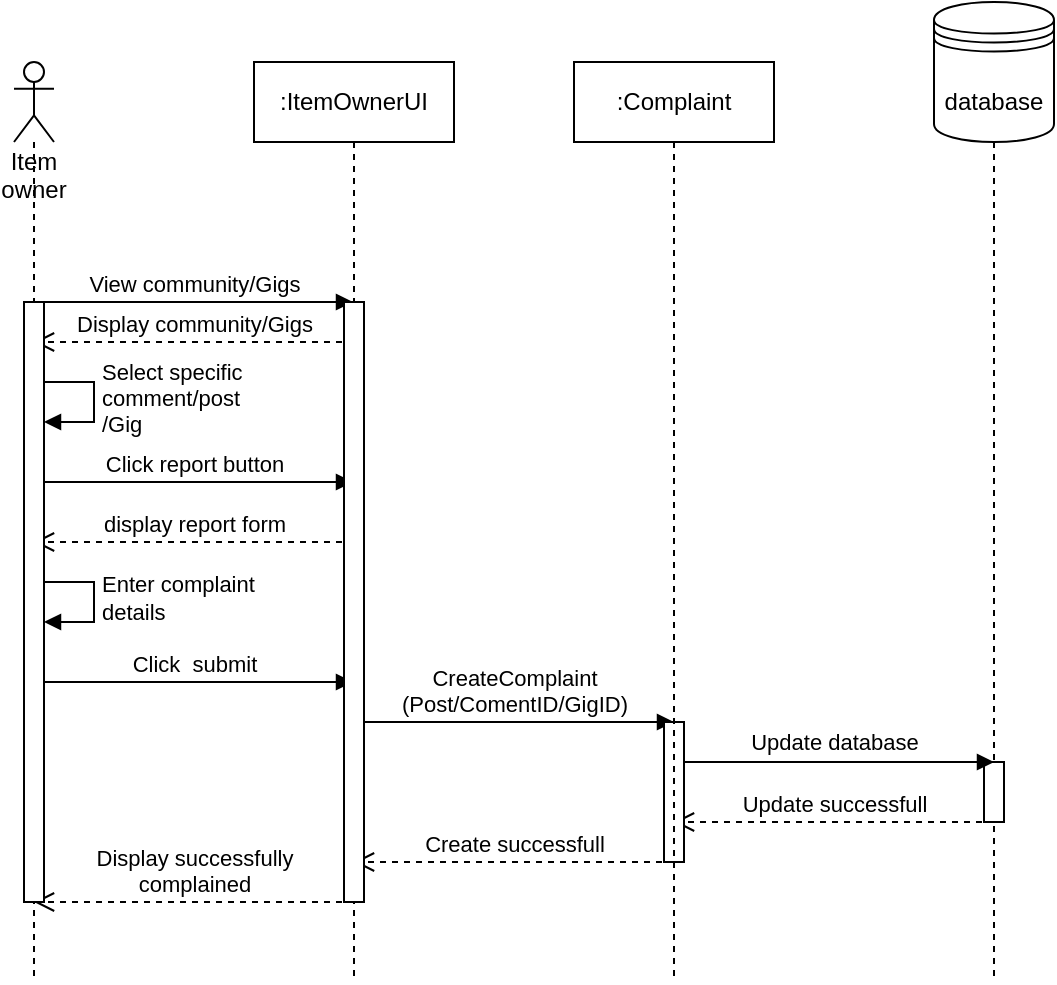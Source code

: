 <mxfile version="20.5.1" type="google"><diagram id="2CajGnByddPeVvHNkx8b" name="Page-1"><mxGraphModel grid="1" page="1" gridSize="10" guides="1" tooltips="1" connect="1" arrows="1" fold="1" pageScale="1" pageWidth="850" pageHeight="1100" math="0" shadow="0"><root><mxCell id="0"/><mxCell id="1" parent="0"/><mxCell id="dspf9OtH2swnlwdLcUz7-7" value="database" style="shape=umlLifeline;participant=datastore;perimeter=lifelinePerimeter;whiteSpace=wrap;html=1;container=1;collapsible=0;recursiveResize=0;verticalAlign=top;spacingTop=36;outlineConnect=0;size=70;" vertex="1" parent="1"><mxGeometry x="810" y="10" width="60" height="490" as="geometry"/></mxCell><mxCell id="dspf9OtH2swnlwdLcUz7-29" value="" style="html=1;points=[];perimeter=orthogonalPerimeter;" vertex="1" parent="dspf9OtH2swnlwdLcUz7-7"><mxGeometry x="25" y="380" width="10" height="30" as="geometry"/></mxCell><mxCell id="dspf9OtH2swnlwdLcUz7-8" value="View community/Gigs" style="html=1;verticalAlign=bottom;endArrow=block;rounded=0;" edge="1" parent="1" target="dspf9OtH2swnlwdLcUz7-2"><mxGeometry width="80" relative="1" as="geometry"><mxPoint x="360" y="160" as="sourcePoint"/><mxPoint x="440" y="160" as="targetPoint"/></mxGeometry></mxCell><mxCell id="dspf9OtH2swnlwdLcUz7-10" value="Click report button" style="html=1;verticalAlign=bottom;endArrow=block;rounded=0;" edge="1" parent="1" target="dspf9OtH2swnlwdLcUz7-2"><mxGeometry width="80" relative="1" as="geometry"><mxPoint x="360" y="250" as="sourcePoint"/><mxPoint x="440" y="250" as="targetPoint"/></mxGeometry></mxCell><mxCell id="dspf9OtH2swnlwdLcUz7-13" value="&lt;div&gt;Select specific&lt;/div&gt;&lt;div&gt;comment/post&lt;br&gt; &lt;/div&gt;/Gig" style="edgeStyle=orthogonalEdgeStyle;html=1;align=left;spacingLeft=2;endArrow=block;rounded=0;entryX=1;entryY=0;" edge="1" parent="1"><mxGeometry relative="1" as="geometry"><mxPoint x="360" y="200" as="sourcePoint"/><Array as="points"><mxPoint x="390" y="200"/></Array><mxPoint x="365" y="220" as="targetPoint"/></mxGeometry></mxCell><mxCell id="dspf9OtH2swnlwdLcUz7-16" value="&lt;div&gt;Enter complaint&lt;/div&gt;&lt;div&gt;details&lt;br&gt;&lt;/div&gt;" style="edgeStyle=orthogonalEdgeStyle;html=1;align=left;spacingLeft=2;endArrow=block;rounded=0;entryX=1;entryY=0;" edge="1" parent="1"><mxGeometry relative="1" as="geometry"><mxPoint x="360" y="300" as="sourcePoint"/><Array as="points"><mxPoint x="390" y="300"/></Array><mxPoint x="365" y="320" as="targetPoint"/></mxGeometry></mxCell><mxCell id="dspf9OtH2swnlwdLcUz7-18" value="Click&amp;nbsp; submit" style="html=1;verticalAlign=bottom;endArrow=block;rounded=0;" edge="1" parent="1"><mxGeometry width="80" relative="1" as="geometry"><mxPoint x="360" y="350" as="sourcePoint"/><mxPoint x="519.5" y="350" as="targetPoint"/></mxGeometry></mxCell><mxCell id="dspf9OtH2swnlwdLcUz7-19" value="&lt;div&gt;CreateComplaint&lt;/div&gt;&lt;div&gt;(Post/ComentID/GigID)&lt;/div&gt;" style="html=1;verticalAlign=bottom;endArrow=block;rounded=0;" edge="1" parent="1"><mxGeometry width="80" relative="1" as="geometry"><mxPoint x="520" y="370" as="sourcePoint"/><mxPoint x="680" y="370" as="targetPoint"/></mxGeometry></mxCell><mxCell id="dspf9OtH2swnlwdLcUz7-20" value="" style="html=1;verticalAlign=bottom;endArrow=block;rounded=0;" edge="1" parent="1"><mxGeometry width="80" relative="1" as="geometry"><mxPoint x="680" y="390" as="sourcePoint"/><mxPoint x="840" y="390" as="targetPoint"/></mxGeometry></mxCell><mxCell id="dspf9OtH2swnlwdLcUz7-22" value="Update database" style="edgeLabel;html=1;align=center;verticalAlign=middle;resizable=0;points=[];" connectable="0" vertex="1" parent="dspf9OtH2swnlwdLcUz7-20"><mxGeometry x="-0.15" y="-2" relative="1" as="geometry"><mxPoint x="12" y="-12" as="offset"/></mxGeometry></mxCell><mxCell id="dspf9OtH2swnlwdLcUz7-21" value="Update successfull " style="html=1;verticalAlign=bottom;endArrow=open;dashed=1;endSize=8;rounded=0;" edge="1" parent="1"><mxGeometry relative="1" as="geometry"><mxPoint x="840" y="420" as="sourcePoint"/><mxPoint x="680" y="420" as="targetPoint"/></mxGeometry></mxCell><mxCell id="dspf9OtH2swnlwdLcUz7-24" value="Create successfull" style="html=1;verticalAlign=bottom;endArrow=open;dashed=1;endSize=8;rounded=0;" edge="1" parent="1"><mxGeometry relative="1" as="geometry"><mxPoint x="680" y="440" as="sourcePoint"/><mxPoint x="520" y="440" as="targetPoint"/></mxGeometry></mxCell><mxCell id="dspf9OtH2swnlwdLcUz7-25" value="&lt;div&gt;Display successfully &lt;br&gt;&lt;/div&gt;&lt;div&gt;complained&lt;/div&gt;" style="html=1;verticalAlign=bottom;endArrow=open;dashed=1;endSize=8;rounded=0;" edge="1" parent="1"><mxGeometry relative="1" as="geometry"><mxPoint x="520" y="460" as="sourcePoint"/><mxPoint x="360" y="460" as="targetPoint"/></mxGeometry></mxCell><mxCell id="dspf9OtH2swnlwdLcUz7-28" value="" style="html=1;points=[];perimeter=orthogonalPerimeter;" vertex="1" parent="1"><mxGeometry x="675" y="370" width="10" height="70" as="geometry"/></mxCell><mxCell id="dspf9OtH2swnlwdLcUz7-2" value=":ItemOwnerUI" style="shape=umlLifeline;perimeter=lifelinePerimeter;whiteSpace=wrap;html=1;container=1;collapsible=0;recursiveResize=0;outlineConnect=0;" vertex="1" parent="1"><mxGeometry x="470" y="40" width="100" height="460" as="geometry"/></mxCell><mxCell id="dspf9OtH2swnlwdLcUz7-9" value="Display community/Gigs" style="html=1;verticalAlign=bottom;endArrow=open;dashed=1;endSize=8;rounded=0;" edge="1" parent="dspf9OtH2swnlwdLcUz7-2" target="dspf9OtH2swnlwdLcUz7-1"><mxGeometry relative="1" as="geometry"><mxPoint x="50" y="140" as="sourcePoint"/><mxPoint x="-30" y="140" as="targetPoint"/></mxGeometry></mxCell><mxCell id="dspf9OtH2swnlwdLcUz7-14" value="display report form" style="html=1;verticalAlign=bottom;endArrow=open;dashed=1;endSize=8;rounded=0;" edge="1" parent="dspf9OtH2swnlwdLcUz7-2" target="dspf9OtH2swnlwdLcUz7-1"><mxGeometry relative="1" as="geometry"><mxPoint x="50" y="240" as="sourcePoint"/><mxPoint x="-30" y="240" as="targetPoint"/></mxGeometry></mxCell><mxCell id="dspf9OtH2swnlwdLcUz7-27" value="" style="html=1;points=[];perimeter=orthogonalPerimeter;" vertex="1" parent="dspf9OtH2swnlwdLcUz7-2"><mxGeometry x="45" y="120" width="10" height="300" as="geometry"/></mxCell><mxCell id="dspf9OtH2swnlwdLcUz7-3" value=":Complaint" style="shape=umlLifeline;perimeter=lifelinePerimeter;whiteSpace=wrap;html=1;container=1;collapsible=0;recursiveResize=0;outlineConnect=0;" vertex="1" parent="1"><mxGeometry x="630" y="40" width="100" height="460" as="geometry"/></mxCell><mxCell id="dspf9OtH2swnlwdLcUz7-1" value="Item owner" style="shape=umlLifeline;participant=umlActor;perimeter=lifelinePerimeter;whiteSpace=wrap;html=1;container=1;collapsible=0;recursiveResize=0;verticalAlign=top;spacingTop=36;outlineConnect=0;" vertex="1" parent="1"><mxGeometry x="350" y="40" width="20" height="460" as="geometry"/></mxCell><mxCell id="dspf9OtH2swnlwdLcUz7-26" value="" style="html=1;points=[];perimeter=orthogonalPerimeter;" vertex="1" parent="dspf9OtH2swnlwdLcUz7-1"><mxGeometry x="5" y="120" width="10" height="300" as="geometry"/></mxCell></root></mxGraphModel></diagram></mxfile>